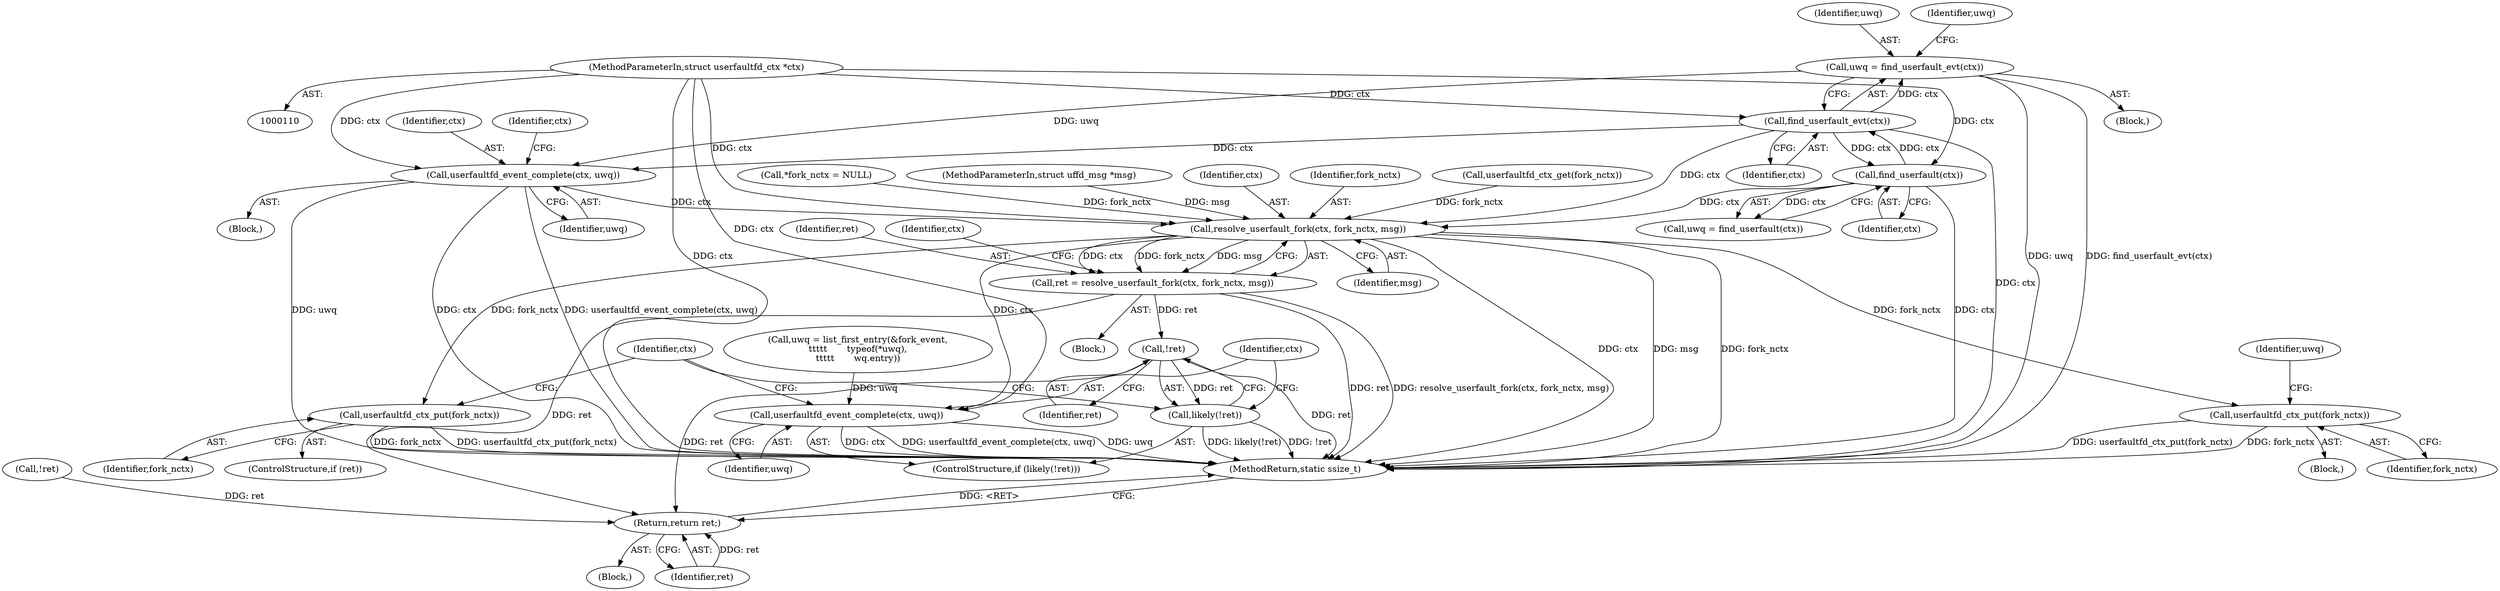 digraph "0_linux_384632e67e0829deb8015ee6ad916b180049d252@pointer" {
"1000215" [label="(Call,uwq = find_userfault_evt(ctx))"];
"1000217" [label="(Call,find_userfault_evt(ctx))"];
"1000153" [label="(Call,find_userfault(ctx))"];
"1000111" [label="(MethodParameterIn,struct userfaultfd_ctx *ctx)"];
"1000274" [label="(Call,userfaultfd_event_complete(ctx, uwq))"];
"1000355" [label="(Call,resolve_userfault_fork(ctx, fork_nctx, msg))"];
"1000353" [label="(Call,ret = resolve_userfault_fork(ctx, fork_nctx, msg))"];
"1000403" [label="(Call,!ret)"];
"1000402" [label="(Call,likely(!ret))"];
"1000421" [label="(Return,return ret;)"];
"1000372" [label="(Call,userfaultfd_ctx_put(fork_nctx))"];
"1000405" [label="(Call,userfaultfd_event_complete(ctx, uwq))"];
"1000412" [label="(Call,userfaultfd_ctx_put(fork_nctx))"];
"1000114" [label="(Block,)"];
"1000410" [label="(ControlStructure,if (ret))"];
"1000221" [label="(Block,)"];
"1000151" [label="(Call,uwq = find_userfault(ctx))"];
"1000217" [label="(Call,find_userfault_evt(ctx))"];
"1000123" [label="(Call,*fork_nctx = NULL)"];
"1000355" [label="(Call,resolve_userfault_fork(ctx, fork_nctx, msg))"];
"1000274" [label="(Call,userfaultfd_event_complete(ctx, uwq))"];
"1000113" [label="(MethodParameterIn,struct uffd_msg *msg)"];
"1000216" [label="(Identifier,uwq)"];
"1000422" [label="(Identifier,ret)"];
"1000413" [label="(Identifier,fork_nctx)"];
"1000374" [label="(Call,uwq = list_first_entry(&fork_event,\n\t\t\t\t\t       typeof(*uwq),\n\t\t\t\t\t       wq.entry))"];
"1000405" [label="(Call,userfaultfd_event_complete(ctx, uwq))"];
"1000215" [label="(Call,uwq = find_userfault_evt(ctx))"];
"1000275" [label="(Identifier,ctx)"];
"1000423" [label="(MethodReturn,static ssize_t)"];
"1000358" [label="(Identifier,msg)"];
"1000418" [label="(Identifier,ctx)"];
"1000356" [label="(Identifier,ctx)"];
"1000357" [label="(Identifier,fork_nctx)"];
"1000111" [label="(MethodParameterIn,struct userfaultfd_ctx *ctx)"];
"1000345" [label="(Call,!ret)"];
"1000261" [label="(Call,userfaultfd_ctx_get(fork_nctx))"];
"1000281" [label="(Identifier,ctx)"];
"1000276" [label="(Identifier,uwq)"];
"1000220" [label="(Identifier,uwq)"];
"1000403" [label="(Call,!ret)"];
"1000354" [label="(Identifier,ret)"];
"1000375" [label="(Identifier,uwq)"];
"1000371" [label="(Block,)"];
"1000421" [label="(Return,return ret;)"];
"1000404" [label="(Identifier,ret)"];
"1000372" [label="(Call,userfaultfd_ctx_put(fork_nctx))"];
"1000141" [label="(Block,)"];
"1000412" [label="(Call,userfaultfd_ctx_put(fork_nctx))"];
"1000363" [label="(Identifier,ctx)"];
"1000373" [label="(Identifier,fork_nctx)"];
"1000153" [label="(Call,find_userfault(ctx))"];
"1000353" [label="(Call,ret = resolve_userfault_fork(ctx, fork_nctx, msg))"];
"1000218" [label="(Identifier,ctx)"];
"1000352" [label="(Block,)"];
"1000402" [label="(Call,likely(!ret))"];
"1000407" [label="(Identifier,uwq)"];
"1000406" [label="(Identifier,ctx)"];
"1000154" [label="(Identifier,ctx)"];
"1000401" [label="(ControlStructure,if (likely(!ret)))"];
"1000215" -> "1000141"  [label="AST: "];
"1000215" -> "1000217"  [label="CFG: "];
"1000216" -> "1000215"  [label="AST: "];
"1000217" -> "1000215"  [label="AST: "];
"1000220" -> "1000215"  [label="CFG: "];
"1000215" -> "1000423"  [label="DDG: uwq"];
"1000215" -> "1000423"  [label="DDG: find_userfault_evt(ctx)"];
"1000217" -> "1000215"  [label="DDG: ctx"];
"1000215" -> "1000274"  [label="DDG: uwq"];
"1000217" -> "1000218"  [label="CFG: "];
"1000218" -> "1000217"  [label="AST: "];
"1000217" -> "1000423"  [label="DDG: ctx"];
"1000217" -> "1000153"  [label="DDG: ctx"];
"1000153" -> "1000217"  [label="DDG: ctx"];
"1000111" -> "1000217"  [label="DDG: ctx"];
"1000217" -> "1000274"  [label="DDG: ctx"];
"1000217" -> "1000355"  [label="DDG: ctx"];
"1000153" -> "1000151"  [label="AST: "];
"1000153" -> "1000154"  [label="CFG: "];
"1000154" -> "1000153"  [label="AST: "];
"1000151" -> "1000153"  [label="CFG: "];
"1000153" -> "1000423"  [label="DDG: ctx"];
"1000153" -> "1000151"  [label="DDG: ctx"];
"1000111" -> "1000153"  [label="DDG: ctx"];
"1000153" -> "1000355"  [label="DDG: ctx"];
"1000111" -> "1000110"  [label="AST: "];
"1000111" -> "1000423"  [label="DDG: ctx"];
"1000111" -> "1000274"  [label="DDG: ctx"];
"1000111" -> "1000355"  [label="DDG: ctx"];
"1000111" -> "1000405"  [label="DDG: ctx"];
"1000274" -> "1000221"  [label="AST: "];
"1000274" -> "1000276"  [label="CFG: "];
"1000275" -> "1000274"  [label="AST: "];
"1000276" -> "1000274"  [label="AST: "];
"1000281" -> "1000274"  [label="CFG: "];
"1000274" -> "1000423"  [label="DDG: ctx"];
"1000274" -> "1000423"  [label="DDG: userfaultfd_event_complete(ctx, uwq)"];
"1000274" -> "1000423"  [label="DDG: uwq"];
"1000274" -> "1000355"  [label="DDG: ctx"];
"1000355" -> "1000353"  [label="AST: "];
"1000355" -> "1000358"  [label="CFG: "];
"1000356" -> "1000355"  [label="AST: "];
"1000357" -> "1000355"  [label="AST: "];
"1000358" -> "1000355"  [label="AST: "];
"1000353" -> "1000355"  [label="CFG: "];
"1000355" -> "1000423"  [label="DDG: ctx"];
"1000355" -> "1000423"  [label="DDG: fork_nctx"];
"1000355" -> "1000423"  [label="DDG: msg"];
"1000355" -> "1000353"  [label="DDG: ctx"];
"1000355" -> "1000353"  [label="DDG: fork_nctx"];
"1000355" -> "1000353"  [label="DDG: msg"];
"1000261" -> "1000355"  [label="DDG: fork_nctx"];
"1000123" -> "1000355"  [label="DDG: fork_nctx"];
"1000113" -> "1000355"  [label="DDG: msg"];
"1000355" -> "1000372"  [label="DDG: fork_nctx"];
"1000355" -> "1000405"  [label="DDG: ctx"];
"1000355" -> "1000412"  [label="DDG: fork_nctx"];
"1000353" -> "1000352"  [label="AST: "];
"1000354" -> "1000353"  [label="AST: "];
"1000363" -> "1000353"  [label="CFG: "];
"1000353" -> "1000423"  [label="DDG: ret"];
"1000353" -> "1000423"  [label="DDG: resolve_userfault_fork(ctx, fork_nctx, msg)"];
"1000353" -> "1000403"  [label="DDG: ret"];
"1000353" -> "1000421"  [label="DDG: ret"];
"1000403" -> "1000402"  [label="AST: "];
"1000403" -> "1000404"  [label="CFG: "];
"1000404" -> "1000403"  [label="AST: "];
"1000402" -> "1000403"  [label="CFG: "];
"1000403" -> "1000423"  [label="DDG: ret"];
"1000403" -> "1000402"  [label="DDG: ret"];
"1000403" -> "1000421"  [label="DDG: ret"];
"1000402" -> "1000401"  [label="AST: "];
"1000406" -> "1000402"  [label="CFG: "];
"1000418" -> "1000402"  [label="CFG: "];
"1000402" -> "1000423"  [label="DDG: likely(!ret)"];
"1000402" -> "1000423"  [label="DDG: !ret"];
"1000421" -> "1000114"  [label="AST: "];
"1000421" -> "1000422"  [label="CFG: "];
"1000422" -> "1000421"  [label="AST: "];
"1000423" -> "1000421"  [label="CFG: "];
"1000421" -> "1000423"  [label="DDG: <RET>"];
"1000422" -> "1000421"  [label="DDG: ret"];
"1000345" -> "1000421"  [label="DDG: ret"];
"1000372" -> "1000371"  [label="AST: "];
"1000372" -> "1000373"  [label="CFG: "];
"1000373" -> "1000372"  [label="AST: "];
"1000375" -> "1000372"  [label="CFG: "];
"1000372" -> "1000423"  [label="DDG: fork_nctx"];
"1000372" -> "1000423"  [label="DDG: userfaultfd_ctx_put(fork_nctx)"];
"1000405" -> "1000401"  [label="AST: "];
"1000405" -> "1000407"  [label="CFG: "];
"1000406" -> "1000405"  [label="AST: "];
"1000407" -> "1000405"  [label="AST: "];
"1000418" -> "1000405"  [label="CFG: "];
"1000405" -> "1000423"  [label="DDG: userfaultfd_event_complete(ctx, uwq)"];
"1000405" -> "1000423"  [label="DDG: uwq"];
"1000405" -> "1000423"  [label="DDG: ctx"];
"1000374" -> "1000405"  [label="DDG: uwq"];
"1000412" -> "1000410"  [label="AST: "];
"1000412" -> "1000413"  [label="CFG: "];
"1000413" -> "1000412"  [label="AST: "];
"1000418" -> "1000412"  [label="CFG: "];
"1000412" -> "1000423"  [label="DDG: userfaultfd_ctx_put(fork_nctx)"];
"1000412" -> "1000423"  [label="DDG: fork_nctx"];
}
